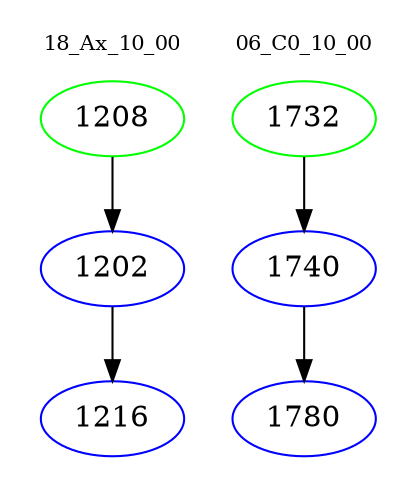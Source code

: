 digraph{
subgraph cluster_0 {
color = white
label = "18_Ax_10_00";
fontsize=10;
T0_1208 [label="1208", color="green"]
T0_1208 -> T0_1202 [color="black"]
T0_1202 [label="1202", color="blue"]
T0_1202 -> T0_1216 [color="black"]
T0_1216 [label="1216", color="blue"]
}
subgraph cluster_1 {
color = white
label = "06_C0_10_00";
fontsize=10;
T1_1732 [label="1732", color="green"]
T1_1732 -> T1_1740 [color="black"]
T1_1740 [label="1740", color="blue"]
T1_1740 -> T1_1780 [color="black"]
T1_1780 [label="1780", color="blue"]
}
}
